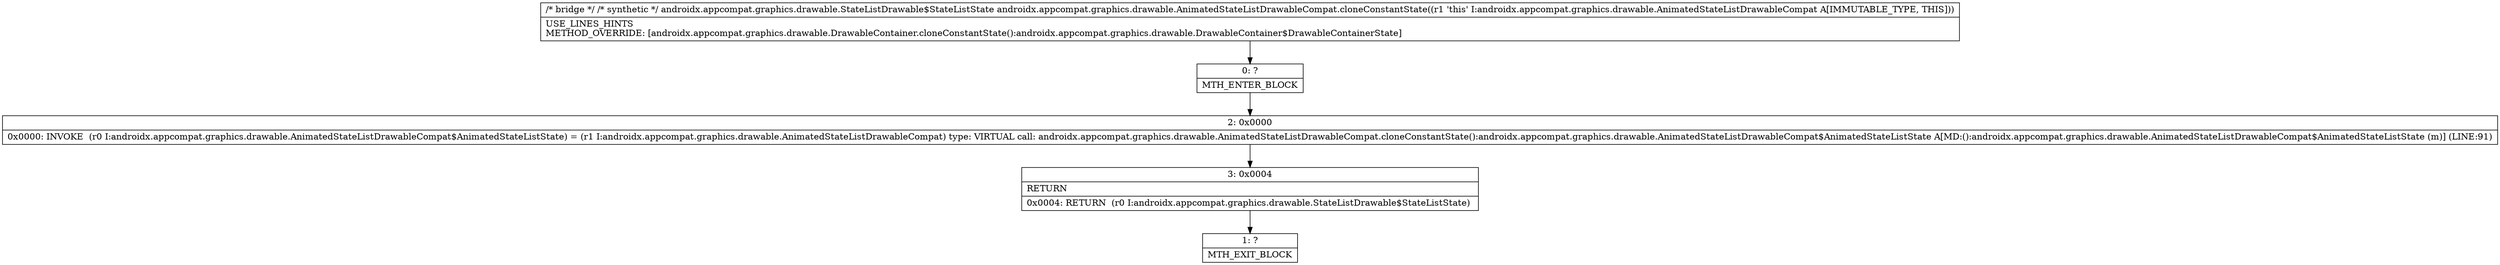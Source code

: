 digraph "CFG forandroidx.appcompat.graphics.drawable.AnimatedStateListDrawableCompat.cloneConstantState()Landroidx\/appcompat\/graphics\/drawable\/StateListDrawable$StateListState;" {
Node_0 [shape=record,label="{0\:\ ?|MTH_ENTER_BLOCK\l}"];
Node_2 [shape=record,label="{2\:\ 0x0000|0x0000: INVOKE  (r0 I:androidx.appcompat.graphics.drawable.AnimatedStateListDrawableCompat$AnimatedStateListState) = (r1 I:androidx.appcompat.graphics.drawable.AnimatedStateListDrawableCompat) type: VIRTUAL call: androidx.appcompat.graphics.drawable.AnimatedStateListDrawableCompat.cloneConstantState():androidx.appcompat.graphics.drawable.AnimatedStateListDrawableCompat$AnimatedStateListState A[MD:():androidx.appcompat.graphics.drawable.AnimatedStateListDrawableCompat$AnimatedStateListState (m)] (LINE:91)\l}"];
Node_3 [shape=record,label="{3\:\ 0x0004|RETURN\l|0x0004: RETURN  (r0 I:androidx.appcompat.graphics.drawable.StateListDrawable$StateListState) \l}"];
Node_1 [shape=record,label="{1\:\ ?|MTH_EXIT_BLOCK\l}"];
MethodNode[shape=record,label="{\/* bridge *\/ \/* synthetic *\/ androidx.appcompat.graphics.drawable.StateListDrawable$StateListState androidx.appcompat.graphics.drawable.AnimatedStateListDrawableCompat.cloneConstantState((r1 'this' I:androidx.appcompat.graphics.drawable.AnimatedStateListDrawableCompat A[IMMUTABLE_TYPE, THIS]))  | USE_LINES_HINTS\lMETHOD_OVERRIDE: [androidx.appcompat.graphics.drawable.DrawableContainer.cloneConstantState():androidx.appcompat.graphics.drawable.DrawableContainer$DrawableContainerState]\l}"];
MethodNode -> Node_0;Node_0 -> Node_2;
Node_2 -> Node_3;
Node_3 -> Node_1;
}

